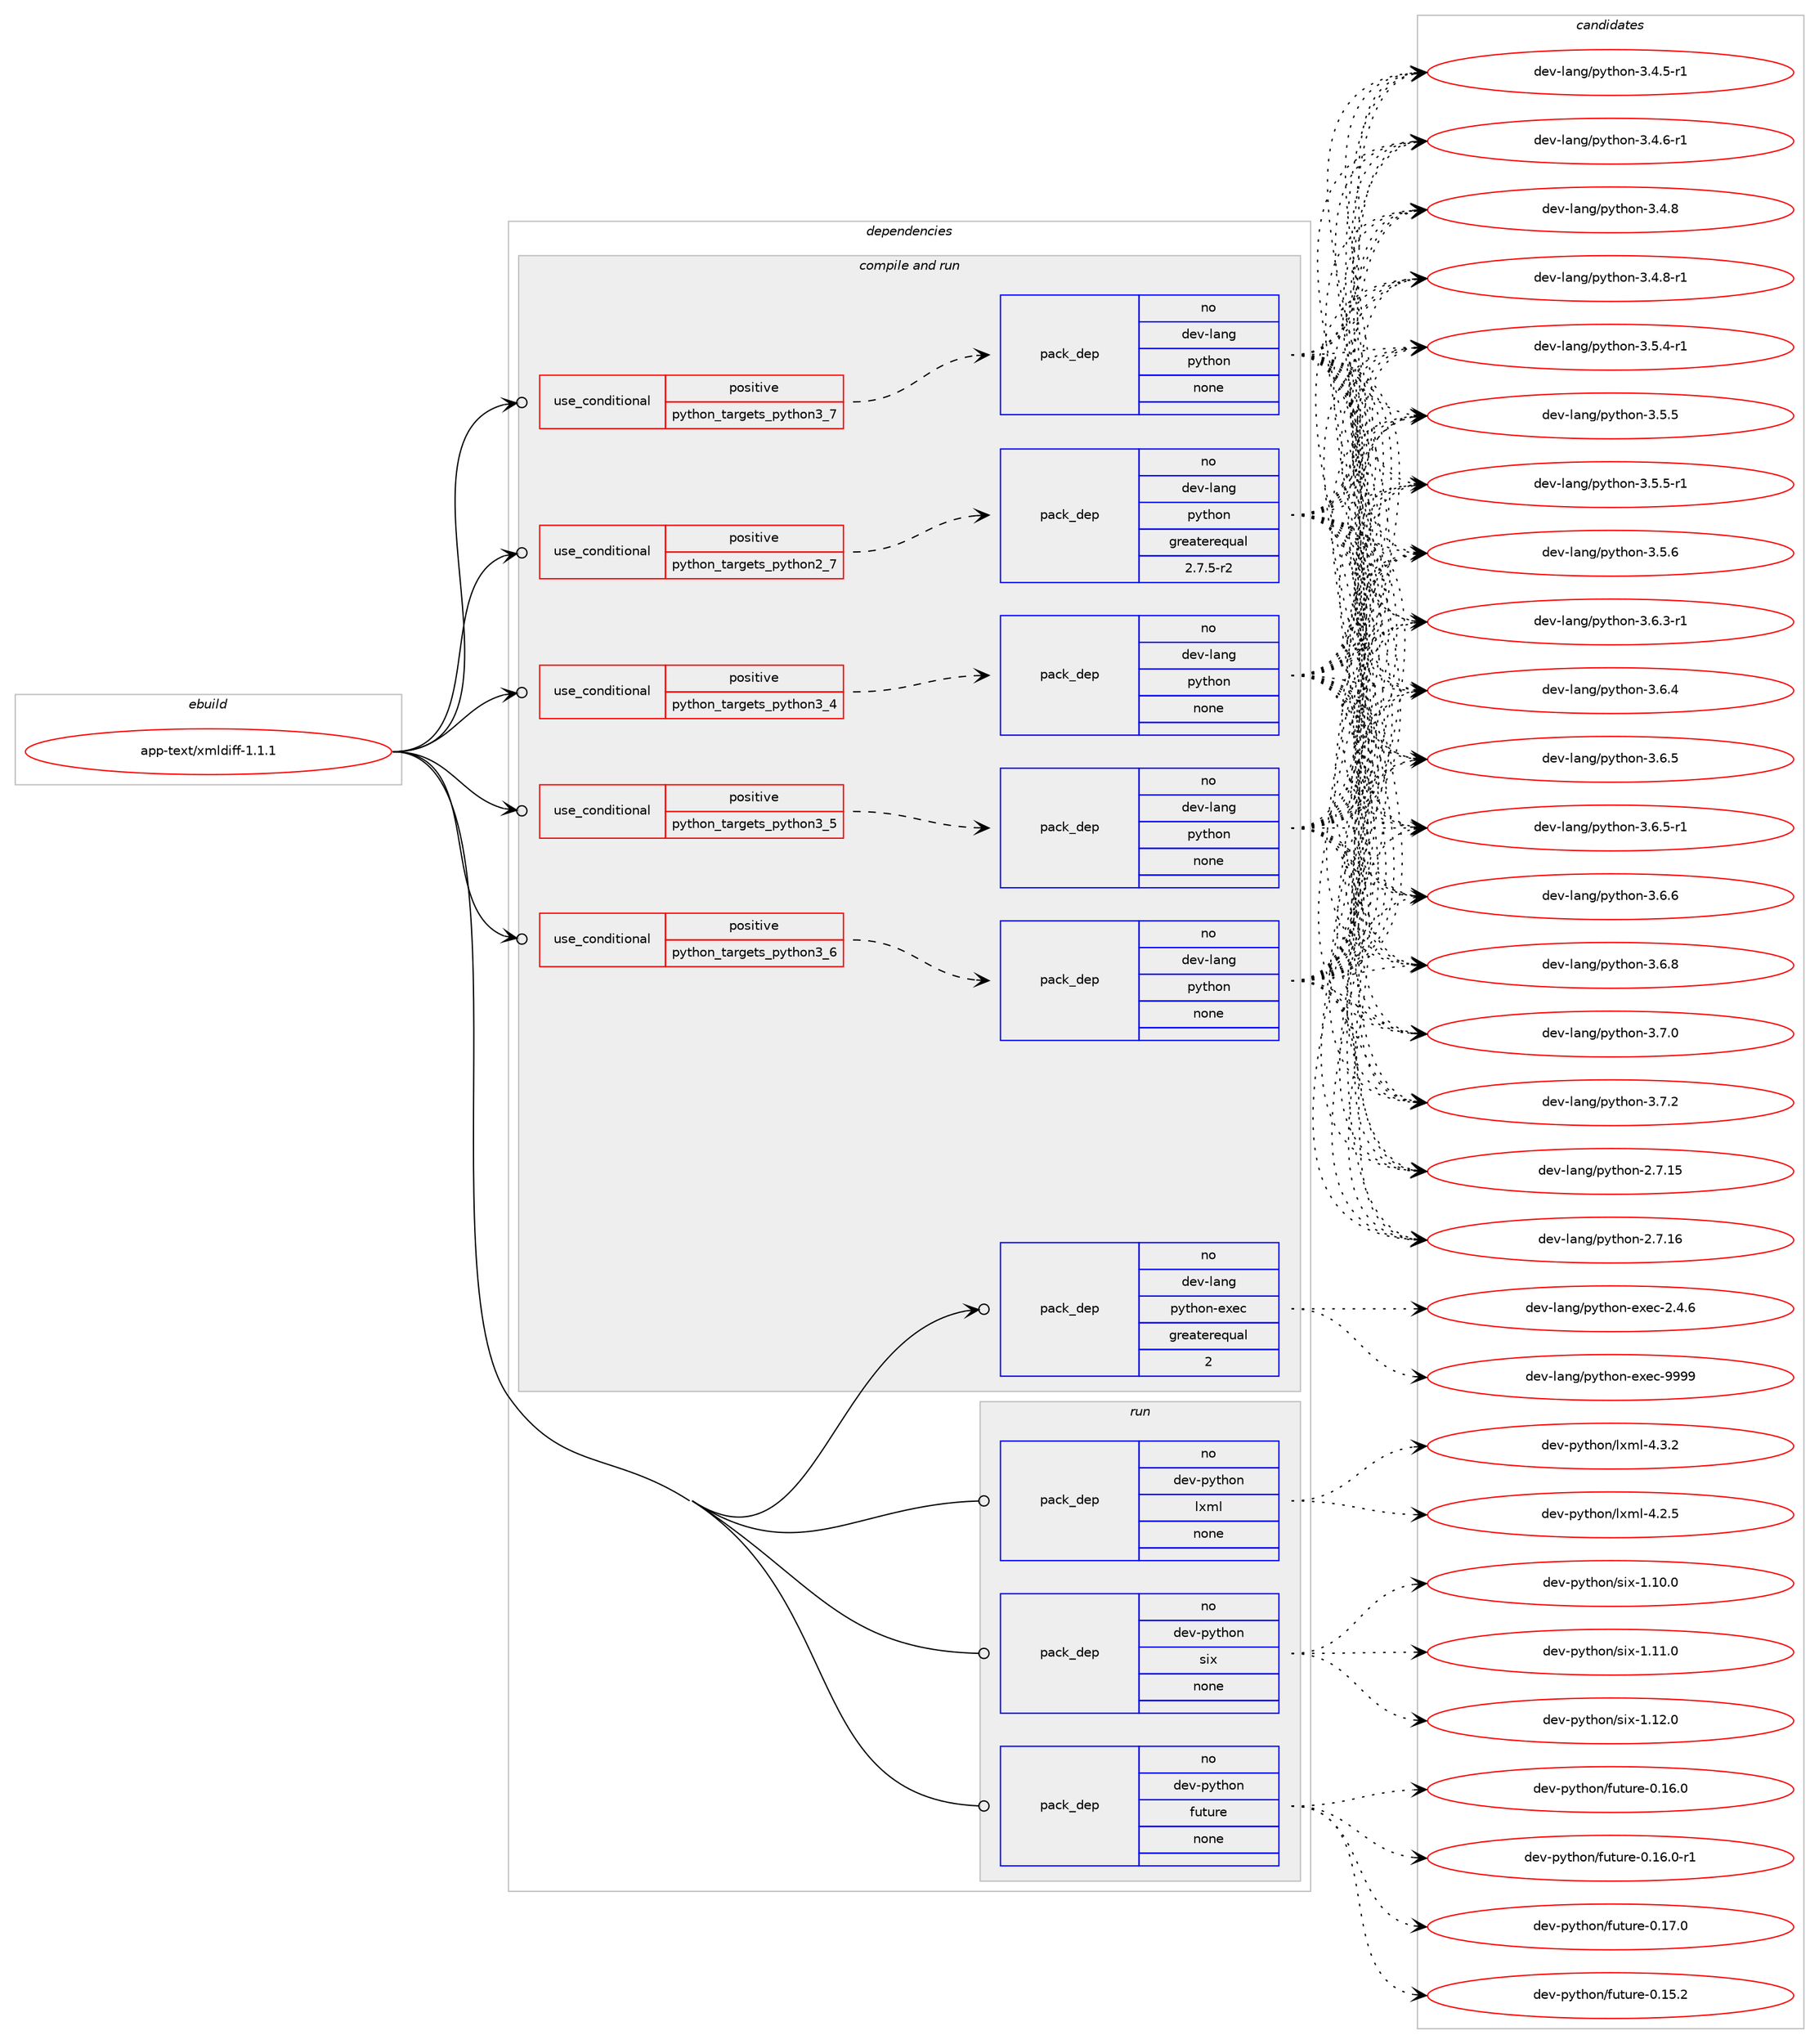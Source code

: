 digraph prolog {

# *************
# Graph options
# *************

newrank=true;
concentrate=true;
compound=true;
graph [rankdir=LR,fontname=Helvetica,fontsize=10,ranksep=1.5];#, ranksep=2.5, nodesep=0.2];
edge  [arrowhead=vee];
node  [fontname=Helvetica,fontsize=10];

# **********
# The ebuild
# **********

subgraph cluster_leftcol {
color=gray;
rank=same;
label=<<i>ebuild</i>>;
id [label="app-text/xmldiff-1.1.1", color=red, width=4, href="../app-text/xmldiff-1.1.1.svg"];
}

# ****************
# The dependencies
# ****************

subgraph cluster_midcol {
color=gray;
label=<<i>dependencies</i>>;
subgraph cluster_compile {
fillcolor="#eeeeee";
style=filled;
label=<<i>compile</i>>;
}
subgraph cluster_compileandrun {
fillcolor="#eeeeee";
style=filled;
label=<<i>compile and run</i>>;
subgraph cond356329 {
dependency1313552 [label=<<TABLE BORDER="0" CELLBORDER="1" CELLSPACING="0" CELLPADDING="4"><TR><TD ROWSPAN="3" CELLPADDING="10">use_conditional</TD></TR><TR><TD>positive</TD></TR><TR><TD>python_targets_python2_7</TD></TR></TABLE>>, shape=none, color=red];
subgraph pack936650 {
dependency1313553 [label=<<TABLE BORDER="0" CELLBORDER="1" CELLSPACING="0" CELLPADDING="4" WIDTH="220"><TR><TD ROWSPAN="6" CELLPADDING="30">pack_dep</TD></TR><TR><TD WIDTH="110">no</TD></TR><TR><TD>dev-lang</TD></TR><TR><TD>python</TD></TR><TR><TD>greaterequal</TD></TR><TR><TD>2.7.5-r2</TD></TR></TABLE>>, shape=none, color=blue];
}
dependency1313552:e -> dependency1313553:w [weight=20,style="dashed",arrowhead="vee"];
}
id:e -> dependency1313552:w [weight=20,style="solid",arrowhead="odotvee"];
subgraph cond356330 {
dependency1313554 [label=<<TABLE BORDER="0" CELLBORDER="1" CELLSPACING="0" CELLPADDING="4"><TR><TD ROWSPAN="3" CELLPADDING="10">use_conditional</TD></TR><TR><TD>positive</TD></TR><TR><TD>python_targets_python3_4</TD></TR></TABLE>>, shape=none, color=red];
subgraph pack936651 {
dependency1313555 [label=<<TABLE BORDER="0" CELLBORDER="1" CELLSPACING="0" CELLPADDING="4" WIDTH="220"><TR><TD ROWSPAN="6" CELLPADDING="30">pack_dep</TD></TR><TR><TD WIDTH="110">no</TD></TR><TR><TD>dev-lang</TD></TR><TR><TD>python</TD></TR><TR><TD>none</TD></TR><TR><TD></TD></TR></TABLE>>, shape=none, color=blue];
}
dependency1313554:e -> dependency1313555:w [weight=20,style="dashed",arrowhead="vee"];
}
id:e -> dependency1313554:w [weight=20,style="solid",arrowhead="odotvee"];
subgraph cond356331 {
dependency1313556 [label=<<TABLE BORDER="0" CELLBORDER="1" CELLSPACING="0" CELLPADDING="4"><TR><TD ROWSPAN="3" CELLPADDING="10">use_conditional</TD></TR><TR><TD>positive</TD></TR><TR><TD>python_targets_python3_5</TD></TR></TABLE>>, shape=none, color=red];
subgraph pack936652 {
dependency1313557 [label=<<TABLE BORDER="0" CELLBORDER="1" CELLSPACING="0" CELLPADDING="4" WIDTH="220"><TR><TD ROWSPAN="6" CELLPADDING="30">pack_dep</TD></TR><TR><TD WIDTH="110">no</TD></TR><TR><TD>dev-lang</TD></TR><TR><TD>python</TD></TR><TR><TD>none</TD></TR><TR><TD></TD></TR></TABLE>>, shape=none, color=blue];
}
dependency1313556:e -> dependency1313557:w [weight=20,style="dashed",arrowhead="vee"];
}
id:e -> dependency1313556:w [weight=20,style="solid",arrowhead="odotvee"];
subgraph cond356332 {
dependency1313558 [label=<<TABLE BORDER="0" CELLBORDER="1" CELLSPACING="0" CELLPADDING="4"><TR><TD ROWSPAN="3" CELLPADDING="10">use_conditional</TD></TR><TR><TD>positive</TD></TR><TR><TD>python_targets_python3_6</TD></TR></TABLE>>, shape=none, color=red];
subgraph pack936653 {
dependency1313559 [label=<<TABLE BORDER="0" CELLBORDER="1" CELLSPACING="0" CELLPADDING="4" WIDTH="220"><TR><TD ROWSPAN="6" CELLPADDING="30">pack_dep</TD></TR><TR><TD WIDTH="110">no</TD></TR><TR><TD>dev-lang</TD></TR><TR><TD>python</TD></TR><TR><TD>none</TD></TR><TR><TD></TD></TR></TABLE>>, shape=none, color=blue];
}
dependency1313558:e -> dependency1313559:w [weight=20,style="dashed",arrowhead="vee"];
}
id:e -> dependency1313558:w [weight=20,style="solid",arrowhead="odotvee"];
subgraph cond356333 {
dependency1313560 [label=<<TABLE BORDER="0" CELLBORDER="1" CELLSPACING="0" CELLPADDING="4"><TR><TD ROWSPAN="3" CELLPADDING="10">use_conditional</TD></TR><TR><TD>positive</TD></TR><TR><TD>python_targets_python3_7</TD></TR></TABLE>>, shape=none, color=red];
subgraph pack936654 {
dependency1313561 [label=<<TABLE BORDER="0" CELLBORDER="1" CELLSPACING="0" CELLPADDING="4" WIDTH="220"><TR><TD ROWSPAN="6" CELLPADDING="30">pack_dep</TD></TR><TR><TD WIDTH="110">no</TD></TR><TR><TD>dev-lang</TD></TR><TR><TD>python</TD></TR><TR><TD>none</TD></TR><TR><TD></TD></TR></TABLE>>, shape=none, color=blue];
}
dependency1313560:e -> dependency1313561:w [weight=20,style="dashed",arrowhead="vee"];
}
id:e -> dependency1313560:w [weight=20,style="solid",arrowhead="odotvee"];
subgraph pack936655 {
dependency1313562 [label=<<TABLE BORDER="0" CELLBORDER="1" CELLSPACING="0" CELLPADDING="4" WIDTH="220"><TR><TD ROWSPAN="6" CELLPADDING="30">pack_dep</TD></TR><TR><TD WIDTH="110">no</TD></TR><TR><TD>dev-lang</TD></TR><TR><TD>python-exec</TD></TR><TR><TD>greaterequal</TD></TR><TR><TD>2</TD></TR></TABLE>>, shape=none, color=blue];
}
id:e -> dependency1313562:w [weight=20,style="solid",arrowhead="odotvee"];
}
subgraph cluster_run {
fillcolor="#eeeeee";
style=filled;
label=<<i>run</i>>;
subgraph pack936656 {
dependency1313563 [label=<<TABLE BORDER="0" CELLBORDER="1" CELLSPACING="0" CELLPADDING="4" WIDTH="220"><TR><TD ROWSPAN="6" CELLPADDING="30">pack_dep</TD></TR><TR><TD WIDTH="110">no</TD></TR><TR><TD>dev-python</TD></TR><TR><TD>future</TD></TR><TR><TD>none</TD></TR><TR><TD></TD></TR></TABLE>>, shape=none, color=blue];
}
id:e -> dependency1313563:w [weight=20,style="solid",arrowhead="odot"];
subgraph pack936657 {
dependency1313564 [label=<<TABLE BORDER="0" CELLBORDER="1" CELLSPACING="0" CELLPADDING="4" WIDTH="220"><TR><TD ROWSPAN="6" CELLPADDING="30">pack_dep</TD></TR><TR><TD WIDTH="110">no</TD></TR><TR><TD>dev-python</TD></TR><TR><TD>lxml</TD></TR><TR><TD>none</TD></TR><TR><TD></TD></TR></TABLE>>, shape=none, color=blue];
}
id:e -> dependency1313564:w [weight=20,style="solid",arrowhead="odot"];
subgraph pack936658 {
dependency1313565 [label=<<TABLE BORDER="0" CELLBORDER="1" CELLSPACING="0" CELLPADDING="4" WIDTH="220"><TR><TD ROWSPAN="6" CELLPADDING="30">pack_dep</TD></TR><TR><TD WIDTH="110">no</TD></TR><TR><TD>dev-python</TD></TR><TR><TD>six</TD></TR><TR><TD>none</TD></TR><TR><TD></TD></TR></TABLE>>, shape=none, color=blue];
}
id:e -> dependency1313565:w [weight=20,style="solid",arrowhead="odot"];
}
}

# **************
# The candidates
# **************

subgraph cluster_choices {
rank=same;
color=gray;
label=<<i>candidates</i>>;

subgraph choice936650 {
color=black;
nodesep=1;
choice10010111845108971101034711212111610411111045504655464953 [label="dev-lang/python-2.7.15", color=red, width=4,href="../dev-lang/python-2.7.15.svg"];
choice10010111845108971101034711212111610411111045504655464954 [label="dev-lang/python-2.7.16", color=red, width=4,href="../dev-lang/python-2.7.16.svg"];
choice1001011184510897110103471121211161041111104551465246534511449 [label="dev-lang/python-3.4.5-r1", color=red, width=4,href="../dev-lang/python-3.4.5-r1.svg"];
choice1001011184510897110103471121211161041111104551465246544511449 [label="dev-lang/python-3.4.6-r1", color=red, width=4,href="../dev-lang/python-3.4.6-r1.svg"];
choice100101118451089711010347112121116104111110455146524656 [label="dev-lang/python-3.4.8", color=red, width=4,href="../dev-lang/python-3.4.8.svg"];
choice1001011184510897110103471121211161041111104551465246564511449 [label="dev-lang/python-3.4.8-r1", color=red, width=4,href="../dev-lang/python-3.4.8-r1.svg"];
choice1001011184510897110103471121211161041111104551465346524511449 [label="dev-lang/python-3.5.4-r1", color=red, width=4,href="../dev-lang/python-3.5.4-r1.svg"];
choice100101118451089711010347112121116104111110455146534653 [label="dev-lang/python-3.5.5", color=red, width=4,href="../dev-lang/python-3.5.5.svg"];
choice1001011184510897110103471121211161041111104551465346534511449 [label="dev-lang/python-3.5.5-r1", color=red, width=4,href="../dev-lang/python-3.5.5-r1.svg"];
choice100101118451089711010347112121116104111110455146534654 [label="dev-lang/python-3.5.6", color=red, width=4,href="../dev-lang/python-3.5.6.svg"];
choice1001011184510897110103471121211161041111104551465446514511449 [label="dev-lang/python-3.6.3-r1", color=red, width=4,href="../dev-lang/python-3.6.3-r1.svg"];
choice100101118451089711010347112121116104111110455146544652 [label="dev-lang/python-3.6.4", color=red, width=4,href="../dev-lang/python-3.6.4.svg"];
choice100101118451089711010347112121116104111110455146544653 [label="dev-lang/python-3.6.5", color=red, width=4,href="../dev-lang/python-3.6.5.svg"];
choice1001011184510897110103471121211161041111104551465446534511449 [label="dev-lang/python-3.6.5-r1", color=red, width=4,href="../dev-lang/python-3.6.5-r1.svg"];
choice100101118451089711010347112121116104111110455146544654 [label="dev-lang/python-3.6.6", color=red, width=4,href="../dev-lang/python-3.6.6.svg"];
choice100101118451089711010347112121116104111110455146544656 [label="dev-lang/python-3.6.8", color=red, width=4,href="../dev-lang/python-3.6.8.svg"];
choice100101118451089711010347112121116104111110455146554648 [label="dev-lang/python-3.7.0", color=red, width=4,href="../dev-lang/python-3.7.0.svg"];
choice100101118451089711010347112121116104111110455146554650 [label="dev-lang/python-3.7.2", color=red, width=4,href="../dev-lang/python-3.7.2.svg"];
dependency1313553:e -> choice10010111845108971101034711212111610411111045504655464953:w [style=dotted,weight="100"];
dependency1313553:e -> choice10010111845108971101034711212111610411111045504655464954:w [style=dotted,weight="100"];
dependency1313553:e -> choice1001011184510897110103471121211161041111104551465246534511449:w [style=dotted,weight="100"];
dependency1313553:e -> choice1001011184510897110103471121211161041111104551465246544511449:w [style=dotted,weight="100"];
dependency1313553:e -> choice100101118451089711010347112121116104111110455146524656:w [style=dotted,weight="100"];
dependency1313553:e -> choice1001011184510897110103471121211161041111104551465246564511449:w [style=dotted,weight="100"];
dependency1313553:e -> choice1001011184510897110103471121211161041111104551465346524511449:w [style=dotted,weight="100"];
dependency1313553:e -> choice100101118451089711010347112121116104111110455146534653:w [style=dotted,weight="100"];
dependency1313553:e -> choice1001011184510897110103471121211161041111104551465346534511449:w [style=dotted,weight="100"];
dependency1313553:e -> choice100101118451089711010347112121116104111110455146534654:w [style=dotted,weight="100"];
dependency1313553:e -> choice1001011184510897110103471121211161041111104551465446514511449:w [style=dotted,weight="100"];
dependency1313553:e -> choice100101118451089711010347112121116104111110455146544652:w [style=dotted,weight="100"];
dependency1313553:e -> choice100101118451089711010347112121116104111110455146544653:w [style=dotted,weight="100"];
dependency1313553:e -> choice1001011184510897110103471121211161041111104551465446534511449:w [style=dotted,weight="100"];
dependency1313553:e -> choice100101118451089711010347112121116104111110455146544654:w [style=dotted,weight="100"];
dependency1313553:e -> choice100101118451089711010347112121116104111110455146544656:w [style=dotted,weight="100"];
dependency1313553:e -> choice100101118451089711010347112121116104111110455146554648:w [style=dotted,weight="100"];
dependency1313553:e -> choice100101118451089711010347112121116104111110455146554650:w [style=dotted,weight="100"];
}
subgraph choice936651 {
color=black;
nodesep=1;
choice10010111845108971101034711212111610411111045504655464953 [label="dev-lang/python-2.7.15", color=red, width=4,href="../dev-lang/python-2.7.15.svg"];
choice10010111845108971101034711212111610411111045504655464954 [label="dev-lang/python-2.7.16", color=red, width=4,href="../dev-lang/python-2.7.16.svg"];
choice1001011184510897110103471121211161041111104551465246534511449 [label="dev-lang/python-3.4.5-r1", color=red, width=4,href="../dev-lang/python-3.4.5-r1.svg"];
choice1001011184510897110103471121211161041111104551465246544511449 [label="dev-lang/python-3.4.6-r1", color=red, width=4,href="../dev-lang/python-3.4.6-r1.svg"];
choice100101118451089711010347112121116104111110455146524656 [label="dev-lang/python-3.4.8", color=red, width=4,href="../dev-lang/python-3.4.8.svg"];
choice1001011184510897110103471121211161041111104551465246564511449 [label="dev-lang/python-3.4.8-r1", color=red, width=4,href="../dev-lang/python-3.4.8-r1.svg"];
choice1001011184510897110103471121211161041111104551465346524511449 [label="dev-lang/python-3.5.4-r1", color=red, width=4,href="../dev-lang/python-3.5.4-r1.svg"];
choice100101118451089711010347112121116104111110455146534653 [label="dev-lang/python-3.5.5", color=red, width=4,href="../dev-lang/python-3.5.5.svg"];
choice1001011184510897110103471121211161041111104551465346534511449 [label="dev-lang/python-3.5.5-r1", color=red, width=4,href="../dev-lang/python-3.5.5-r1.svg"];
choice100101118451089711010347112121116104111110455146534654 [label="dev-lang/python-3.5.6", color=red, width=4,href="../dev-lang/python-3.5.6.svg"];
choice1001011184510897110103471121211161041111104551465446514511449 [label="dev-lang/python-3.6.3-r1", color=red, width=4,href="../dev-lang/python-3.6.3-r1.svg"];
choice100101118451089711010347112121116104111110455146544652 [label="dev-lang/python-3.6.4", color=red, width=4,href="../dev-lang/python-3.6.4.svg"];
choice100101118451089711010347112121116104111110455146544653 [label="dev-lang/python-3.6.5", color=red, width=4,href="../dev-lang/python-3.6.5.svg"];
choice1001011184510897110103471121211161041111104551465446534511449 [label="dev-lang/python-3.6.5-r1", color=red, width=4,href="../dev-lang/python-3.6.5-r1.svg"];
choice100101118451089711010347112121116104111110455146544654 [label="dev-lang/python-3.6.6", color=red, width=4,href="../dev-lang/python-3.6.6.svg"];
choice100101118451089711010347112121116104111110455146544656 [label="dev-lang/python-3.6.8", color=red, width=4,href="../dev-lang/python-3.6.8.svg"];
choice100101118451089711010347112121116104111110455146554648 [label="dev-lang/python-3.7.0", color=red, width=4,href="../dev-lang/python-3.7.0.svg"];
choice100101118451089711010347112121116104111110455146554650 [label="dev-lang/python-3.7.2", color=red, width=4,href="../dev-lang/python-3.7.2.svg"];
dependency1313555:e -> choice10010111845108971101034711212111610411111045504655464953:w [style=dotted,weight="100"];
dependency1313555:e -> choice10010111845108971101034711212111610411111045504655464954:w [style=dotted,weight="100"];
dependency1313555:e -> choice1001011184510897110103471121211161041111104551465246534511449:w [style=dotted,weight="100"];
dependency1313555:e -> choice1001011184510897110103471121211161041111104551465246544511449:w [style=dotted,weight="100"];
dependency1313555:e -> choice100101118451089711010347112121116104111110455146524656:w [style=dotted,weight="100"];
dependency1313555:e -> choice1001011184510897110103471121211161041111104551465246564511449:w [style=dotted,weight="100"];
dependency1313555:e -> choice1001011184510897110103471121211161041111104551465346524511449:w [style=dotted,weight="100"];
dependency1313555:e -> choice100101118451089711010347112121116104111110455146534653:w [style=dotted,weight="100"];
dependency1313555:e -> choice1001011184510897110103471121211161041111104551465346534511449:w [style=dotted,weight="100"];
dependency1313555:e -> choice100101118451089711010347112121116104111110455146534654:w [style=dotted,weight="100"];
dependency1313555:e -> choice1001011184510897110103471121211161041111104551465446514511449:w [style=dotted,weight="100"];
dependency1313555:e -> choice100101118451089711010347112121116104111110455146544652:w [style=dotted,weight="100"];
dependency1313555:e -> choice100101118451089711010347112121116104111110455146544653:w [style=dotted,weight="100"];
dependency1313555:e -> choice1001011184510897110103471121211161041111104551465446534511449:w [style=dotted,weight="100"];
dependency1313555:e -> choice100101118451089711010347112121116104111110455146544654:w [style=dotted,weight="100"];
dependency1313555:e -> choice100101118451089711010347112121116104111110455146544656:w [style=dotted,weight="100"];
dependency1313555:e -> choice100101118451089711010347112121116104111110455146554648:w [style=dotted,weight="100"];
dependency1313555:e -> choice100101118451089711010347112121116104111110455146554650:w [style=dotted,weight="100"];
}
subgraph choice936652 {
color=black;
nodesep=1;
choice10010111845108971101034711212111610411111045504655464953 [label="dev-lang/python-2.7.15", color=red, width=4,href="../dev-lang/python-2.7.15.svg"];
choice10010111845108971101034711212111610411111045504655464954 [label="dev-lang/python-2.7.16", color=red, width=4,href="../dev-lang/python-2.7.16.svg"];
choice1001011184510897110103471121211161041111104551465246534511449 [label="dev-lang/python-3.4.5-r1", color=red, width=4,href="../dev-lang/python-3.4.5-r1.svg"];
choice1001011184510897110103471121211161041111104551465246544511449 [label="dev-lang/python-3.4.6-r1", color=red, width=4,href="../dev-lang/python-3.4.6-r1.svg"];
choice100101118451089711010347112121116104111110455146524656 [label="dev-lang/python-3.4.8", color=red, width=4,href="../dev-lang/python-3.4.8.svg"];
choice1001011184510897110103471121211161041111104551465246564511449 [label="dev-lang/python-3.4.8-r1", color=red, width=4,href="../dev-lang/python-3.4.8-r1.svg"];
choice1001011184510897110103471121211161041111104551465346524511449 [label="dev-lang/python-3.5.4-r1", color=red, width=4,href="../dev-lang/python-3.5.4-r1.svg"];
choice100101118451089711010347112121116104111110455146534653 [label="dev-lang/python-3.5.5", color=red, width=4,href="../dev-lang/python-3.5.5.svg"];
choice1001011184510897110103471121211161041111104551465346534511449 [label="dev-lang/python-3.5.5-r1", color=red, width=4,href="../dev-lang/python-3.5.5-r1.svg"];
choice100101118451089711010347112121116104111110455146534654 [label="dev-lang/python-3.5.6", color=red, width=4,href="../dev-lang/python-3.5.6.svg"];
choice1001011184510897110103471121211161041111104551465446514511449 [label="dev-lang/python-3.6.3-r1", color=red, width=4,href="../dev-lang/python-3.6.3-r1.svg"];
choice100101118451089711010347112121116104111110455146544652 [label="dev-lang/python-3.6.4", color=red, width=4,href="../dev-lang/python-3.6.4.svg"];
choice100101118451089711010347112121116104111110455146544653 [label="dev-lang/python-3.6.5", color=red, width=4,href="../dev-lang/python-3.6.5.svg"];
choice1001011184510897110103471121211161041111104551465446534511449 [label="dev-lang/python-3.6.5-r1", color=red, width=4,href="../dev-lang/python-3.6.5-r1.svg"];
choice100101118451089711010347112121116104111110455146544654 [label="dev-lang/python-3.6.6", color=red, width=4,href="../dev-lang/python-3.6.6.svg"];
choice100101118451089711010347112121116104111110455146544656 [label="dev-lang/python-3.6.8", color=red, width=4,href="../dev-lang/python-3.6.8.svg"];
choice100101118451089711010347112121116104111110455146554648 [label="dev-lang/python-3.7.0", color=red, width=4,href="../dev-lang/python-3.7.0.svg"];
choice100101118451089711010347112121116104111110455146554650 [label="dev-lang/python-3.7.2", color=red, width=4,href="../dev-lang/python-3.7.2.svg"];
dependency1313557:e -> choice10010111845108971101034711212111610411111045504655464953:w [style=dotted,weight="100"];
dependency1313557:e -> choice10010111845108971101034711212111610411111045504655464954:w [style=dotted,weight="100"];
dependency1313557:e -> choice1001011184510897110103471121211161041111104551465246534511449:w [style=dotted,weight="100"];
dependency1313557:e -> choice1001011184510897110103471121211161041111104551465246544511449:w [style=dotted,weight="100"];
dependency1313557:e -> choice100101118451089711010347112121116104111110455146524656:w [style=dotted,weight="100"];
dependency1313557:e -> choice1001011184510897110103471121211161041111104551465246564511449:w [style=dotted,weight="100"];
dependency1313557:e -> choice1001011184510897110103471121211161041111104551465346524511449:w [style=dotted,weight="100"];
dependency1313557:e -> choice100101118451089711010347112121116104111110455146534653:w [style=dotted,weight="100"];
dependency1313557:e -> choice1001011184510897110103471121211161041111104551465346534511449:w [style=dotted,weight="100"];
dependency1313557:e -> choice100101118451089711010347112121116104111110455146534654:w [style=dotted,weight="100"];
dependency1313557:e -> choice1001011184510897110103471121211161041111104551465446514511449:w [style=dotted,weight="100"];
dependency1313557:e -> choice100101118451089711010347112121116104111110455146544652:w [style=dotted,weight="100"];
dependency1313557:e -> choice100101118451089711010347112121116104111110455146544653:w [style=dotted,weight="100"];
dependency1313557:e -> choice1001011184510897110103471121211161041111104551465446534511449:w [style=dotted,weight="100"];
dependency1313557:e -> choice100101118451089711010347112121116104111110455146544654:w [style=dotted,weight="100"];
dependency1313557:e -> choice100101118451089711010347112121116104111110455146544656:w [style=dotted,weight="100"];
dependency1313557:e -> choice100101118451089711010347112121116104111110455146554648:w [style=dotted,weight="100"];
dependency1313557:e -> choice100101118451089711010347112121116104111110455146554650:w [style=dotted,weight="100"];
}
subgraph choice936653 {
color=black;
nodesep=1;
choice10010111845108971101034711212111610411111045504655464953 [label="dev-lang/python-2.7.15", color=red, width=4,href="../dev-lang/python-2.7.15.svg"];
choice10010111845108971101034711212111610411111045504655464954 [label="dev-lang/python-2.7.16", color=red, width=4,href="../dev-lang/python-2.7.16.svg"];
choice1001011184510897110103471121211161041111104551465246534511449 [label="dev-lang/python-3.4.5-r1", color=red, width=4,href="../dev-lang/python-3.4.5-r1.svg"];
choice1001011184510897110103471121211161041111104551465246544511449 [label="dev-lang/python-3.4.6-r1", color=red, width=4,href="../dev-lang/python-3.4.6-r1.svg"];
choice100101118451089711010347112121116104111110455146524656 [label="dev-lang/python-3.4.8", color=red, width=4,href="../dev-lang/python-3.4.8.svg"];
choice1001011184510897110103471121211161041111104551465246564511449 [label="dev-lang/python-3.4.8-r1", color=red, width=4,href="../dev-lang/python-3.4.8-r1.svg"];
choice1001011184510897110103471121211161041111104551465346524511449 [label="dev-lang/python-3.5.4-r1", color=red, width=4,href="../dev-lang/python-3.5.4-r1.svg"];
choice100101118451089711010347112121116104111110455146534653 [label="dev-lang/python-3.5.5", color=red, width=4,href="../dev-lang/python-3.5.5.svg"];
choice1001011184510897110103471121211161041111104551465346534511449 [label="dev-lang/python-3.5.5-r1", color=red, width=4,href="../dev-lang/python-3.5.5-r1.svg"];
choice100101118451089711010347112121116104111110455146534654 [label="dev-lang/python-3.5.6", color=red, width=4,href="../dev-lang/python-3.5.6.svg"];
choice1001011184510897110103471121211161041111104551465446514511449 [label="dev-lang/python-3.6.3-r1", color=red, width=4,href="../dev-lang/python-3.6.3-r1.svg"];
choice100101118451089711010347112121116104111110455146544652 [label="dev-lang/python-3.6.4", color=red, width=4,href="../dev-lang/python-3.6.4.svg"];
choice100101118451089711010347112121116104111110455146544653 [label="dev-lang/python-3.6.5", color=red, width=4,href="../dev-lang/python-3.6.5.svg"];
choice1001011184510897110103471121211161041111104551465446534511449 [label="dev-lang/python-3.6.5-r1", color=red, width=4,href="../dev-lang/python-3.6.5-r1.svg"];
choice100101118451089711010347112121116104111110455146544654 [label="dev-lang/python-3.6.6", color=red, width=4,href="../dev-lang/python-3.6.6.svg"];
choice100101118451089711010347112121116104111110455146544656 [label="dev-lang/python-3.6.8", color=red, width=4,href="../dev-lang/python-3.6.8.svg"];
choice100101118451089711010347112121116104111110455146554648 [label="dev-lang/python-3.7.0", color=red, width=4,href="../dev-lang/python-3.7.0.svg"];
choice100101118451089711010347112121116104111110455146554650 [label="dev-lang/python-3.7.2", color=red, width=4,href="../dev-lang/python-3.7.2.svg"];
dependency1313559:e -> choice10010111845108971101034711212111610411111045504655464953:w [style=dotted,weight="100"];
dependency1313559:e -> choice10010111845108971101034711212111610411111045504655464954:w [style=dotted,weight="100"];
dependency1313559:e -> choice1001011184510897110103471121211161041111104551465246534511449:w [style=dotted,weight="100"];
dependency1313559:e -> choice1001011184510897110103471121211161041111104551465246544511449:w [style=dotted,weight="100"];
dependency1313559:e -> choice100101118451089711010347112121116104111110455146524656:w [style=dotted,weight="100"];
dependency1313559:e -> choice1001011184510897110103471121211161041111104551465246564511449:w [style=dotted,weight="100"];
dependency1313559:e -> choice1001011184510897110103471121211161041111104551465346524511449:w [style=dotted,weight="100"];
dependency1313559:e -> choice100101118451089711010347112121116104111110455146534653:w [style=dotted,weight="100"];
dependency1313559:e -> choice1001011184510897110103471121211161041111104551465346534511449:w [style=dotted,weight="100"];
dependency1313559:e -> choice100101118451089711010347112121116104111110455146534654:w [style=dotted,weight="100"];
dependency1313559:e -> choice1001011184510897110103471121211161041111104551465446514511449:w [style=dotted,weight="100"];
dependency1313559:e -> choice100101118451089711010347112121116104111110455146544652:w [style=dotted,weight="100"];
dependency1313559:e -> choice100101118451089711010347112121116104111110455146544653:w [style=dotted,weight="100"];
dependency1313559:e -> choice1001011184510897110103471121211161041111104551465446534511449:w [style=dotted,weight="100"];
dependency1313559:e -> choice100101118451089711010347112121116104111110455146544654:w [style=dotted,weight="100"];
dependency1313559:e -> choice100101118451089711010347112121116104111110455146544656:w [style=dotted,weight="100"];
dependency1313559:e -> choice100101118451089711010347112121116104111110455146554648:w [style=dotted,weight="100"];
dependency1313559:e -> choice100101118451089711010347112121116104111110455146554650:w [style=dotted,weight="100"];
}
subgraph choice936654 {
color=black;
nodesep=1;
choice10010111845108971101034711212111610411111045504655464953 [label="dev-lang/python-2.7.15", color=red, width=4,href="../dev-lang/python-2.7.15.svg"];
choice10010111845108971101034711212111610411111045504655464954 [label="dev-lang/python-2.7.16", color=red, width=4,href="../dev-lang/python-2.7.16.svg"];
choice1001011184510897110103471121211161041111104551465246534511449 [label="dev-lang/python-3.4.5-r1", color=red, width=4,href="../dev-lang/python-3.4.5-r1.svg"];
choice1001011184510897110103471121211161041111104551465246544511449 [label="dev-lang/python-3.4.6-r1", color=red, width=4,href="../dev-lang/python-3.4.6-r1.svg"];
choice100101118451089711010347112121116104111110455146524656 [label="dev-lang/python-3.4.8", color=red, width=4,href="../dev-lang/python-3.4.8.svg"];
choice1001011184510897110103471121211161041111104551465246564511449 [label="dev-lang/python-3.4.8-r1", color=red, width=4,href="../dev-lang/python-3.4.8-r1.svg"];
choice1001011184510897110103471121211161041111104551465346524511449 [label="dev-lang/python-3.5.4-r1", color=red, width=4,href="../dev-lang/python-3.5.4-r1.svg"];
choice100101118451089711010347112121116104111110455146534653 [label="dev-lang/python-3.5.5", color=red, width=4,href="../dev-lang/python-3.5.5.svg"];
choice1001011184510897110103471121211161041111104551465346534511449 [label="dev-lang/python-3.5.5-r1", color=red, width=4,href="../dev-lang/python-3.5.5-r1.svg"];
choice100101118451089711010347112121116104111110455146534654 [label="dev-lang/python-3.5.6", color=red, width=4,href="../dev-lang/python-3.5.6.svg"];
choice1001011184510897110103471121211161041111104551465446514511449 [label="dev-lang/python-3.6.3-r1", color=red, width=4,href="../dev-lang/python-3.6.3-r1.svg"];
choice100101118451089711010347112121116104111110455146544652 [label="dev-lang/python-3.6.4", color=red, width=4,href="../dev-lang/python-3.6.4.svg"];
choice100101118451089711010347112121116104111110455146544653 [label="dev-lang/python-3.6.5", color=red, width=4,href="../dev-lang/python-3.6.5.svg"];
choice1001011184510897110103471121211161041111104551465446534511449 [label="dev-lang/python-3.6.5-r1", color=red, width=4,href="../dev-lang/python-3.6.5-r1.svg"];
choice100101118451089711010347112121116104111110455146544654 [label="dev-lang/python-3.6.6", color=red, width=4,href="../dev-lang/python-3.6.6.svg"];
choice100101118451089711010347112121116104111110455146544656 [label="dev-lang/python-3.6.8", color=red, width=4,href="../dev-lang/python-3.6.8.svg"];
choice100101118451089711010347112121116104111110455146554648 [label="dev-lang/python-3.7.0", color=red, width=4,href="../dev-lang/python-3.7.0.svg"];
choice100101118451089711010347112121116104111110455146554650 [label="dev-lang/python-3.7.2", color=red, width=4,href="../dev-lang/python-3.7.2.svg"];
dependency1313561:e -> choice10010111845108971101034711212111610411111045504655464953:w [style=dotted,weight="100"];
dependency1313561:e -> choice10010111845108971101034711212111610411111045504655464954:w [style=dotted,weight="100"];
dependency1313561:e -> choice1001011184510897110103471121211161041111104551465246534511449:w [style=dotted,weight="100"];
dependency1313561:e -> choice1001011184510897110103471121211161041111104551465246544511449:w [style=dotted,weight="100"];
dependency1313561:e -> choice100101118451089711010347112121116104111110455146524656:w [style=dotted,weight="100"];
dependency1313561:e -> choice1001011184510897110103471121211161041111104551465246564511449:w [style=dotted,weight="100"];
dependency1313561:e -> choice1001011184510897110103471121211161041111104551465346524511449:w [style=dotted,weight="100"];
dependency1313561:e -> choice100101118451089711010347112121116104111110455146534653:w [style=dotted,weight="100"];
dependency1313561:e -> choice1001011184510897110103471121211161041111104551465346534511449:w [style=dotted,weight="100"];
dependency1313561:e -> choice100101118451089711010347112121116104111110455146534654:w [style=dotted,weight="100"];
dependency1313561:e -> choice1001011184510897110103471121211161041111104551465446514511449:w [style=dotted,weight="100"];
dependency1313561:e -> choice100101118451089711010347112121116104111110455146544652:w [style=dotted,weight="100"];
dependency1313561:e -> choice100101118451089711010347112121116104111110455146544653:w [style=dotted,weight="100"];
dependency1313561:e -> choice1001011184510897110103471121211161041111104551465446534511449:w [style=dotted,weight="100"];
dependency1313561:e -> choice100101118451089711010347112121116104111110455146544654:w [style=dotted,weight="100"];
dependency1313561:e -> choice100101118451089711010347112121116104111110455146544656:w [style=dotted,weight="100"];
dependency1313561:e -> choice100101118451089711010347112121116104111110455146554648:w [style=dotted,weight="100"];
dependency1313561:e -> choice100101118451089711010347112121116104111110455146554650:w [style=dotted,weight="100"];
}
subgraph choice936655 {
color=black;
nodesep=1;
choice1001011184510897110103471121211161041111104510112010199455046524654 [label="dev-lang/python-exec-2.4.6", color=red, width=4,href="../dev-lang/python-exec-2.4.6.svg"];
choice10010111845108971101034711212111610411111045101120101994557575757 [label="dev-lang/python-exec-9999", color=red, width=4,href="../dev-lang/python-exec-9999.svg"];
dependency1313562:e -> choice1001011184510897110103471121211161041111104510112010199455046524654:w [style=dotted,weight="100"];
dependency1313562:e -> choice10010111845108971101034711212111610411111045101120101994557575757:w [style=dotted,weight="100"];
}
subgraph choice936656 {
color=black;
nodesep=1;
choice100101118451121211161041111104710211711611711410145484649534650 [label="dev-python/future-0.15.2", color=red, width=4,href="../dev-python/future-0.15.2.svg"];
choice100101118451121211161041111104710211711611711410145484649544648 [label="dev-python/future-0.16.0", color=red, width=4,href="../dev-python/future-0.16.0.svg"];
choice1001011184511212111610411111047102117116117114101454846495446484511449 [label="dev-python/future-0.16.0-r1", color=red, width=4,href="../dev-python/future-0.16.0-r1.svg"];
choice100101118451121211161041111104710211711611711410145484649554648 [label="dev-python/future-0.17.0", color=red, width=4,href="../dev-python/future-0.17.0.svg"];
dependency1313563:e -> choice100101118451121211161041111104710211711611711410145484649534650:w [style=dotted,weight="100"];
dependency1313563:e -> choice100101118451121211161041111104710211711611711410145484649544648:w [style=dotted,weight="100"];
dependency1313563:e -> choice1001011184511212111610411111047102117116117114101454846495446484511449:w [style=dotted,weight="100"];
dependency1313563:e -> choice100101118451121211161041111104710211711611711410145484649554648:w [style=dotted,weight="100"];
}
subgraph choice936657 {
color=black;
nodesep=1;
choice1001011184511212111610411111047108120109108455246504653 [label="dev-python/lxml-4.2.5", color=red, width=4,href="../dev-python/lxml-4.2.5.svg"];
choice1001011184511212111610411111047108120109108455246514650 [label="dev-python/lxml-4.3.2", color=red, width=4,href="../dev-python/lxml-4.3.2.svg"];
dependency1313564:e -> choice1001011184511212111610411111047108120109108455246504653:w [style=dotted,weight="100"];
dependency1313564:e -> choice1001011184511212111610411111047108120109108455246514650:w [style=dotted,weight="100"];
}
subgraph choice936658 {
color=black;
nodesep=1;
choice100101118451121211161041111104711510512045494649484648 [label="dev-python/six-1.10.0", color=red, width=4,href="../dev-python/six-1.10.0.svg"];
choice100101118451121211161041111104711510512045494649494648 [label="dev-python/six-1.11.0", color=red, width=4,href="../dev-python/six-1.11.0.svg"];
choice100101118451121211161041111104711510512045494649504648 [label="dev-python/six-1.12.0", color=red, width=4,href="../dev-python/six-1.12.0.svg"];
dependency1313565:e -> choice100101118451121211161041111104711510512045494649484648:w [style=dotted,weight="100"];
dependency1313565:e -> choice100101118451121211161041111104711510512045494649494648:w [style=dotted,weight="100"];
dependency1313565:e -> choice100101118451121211161041111104711510512045494649504648:w [style=dotted,weight="100"];
}
}

}
